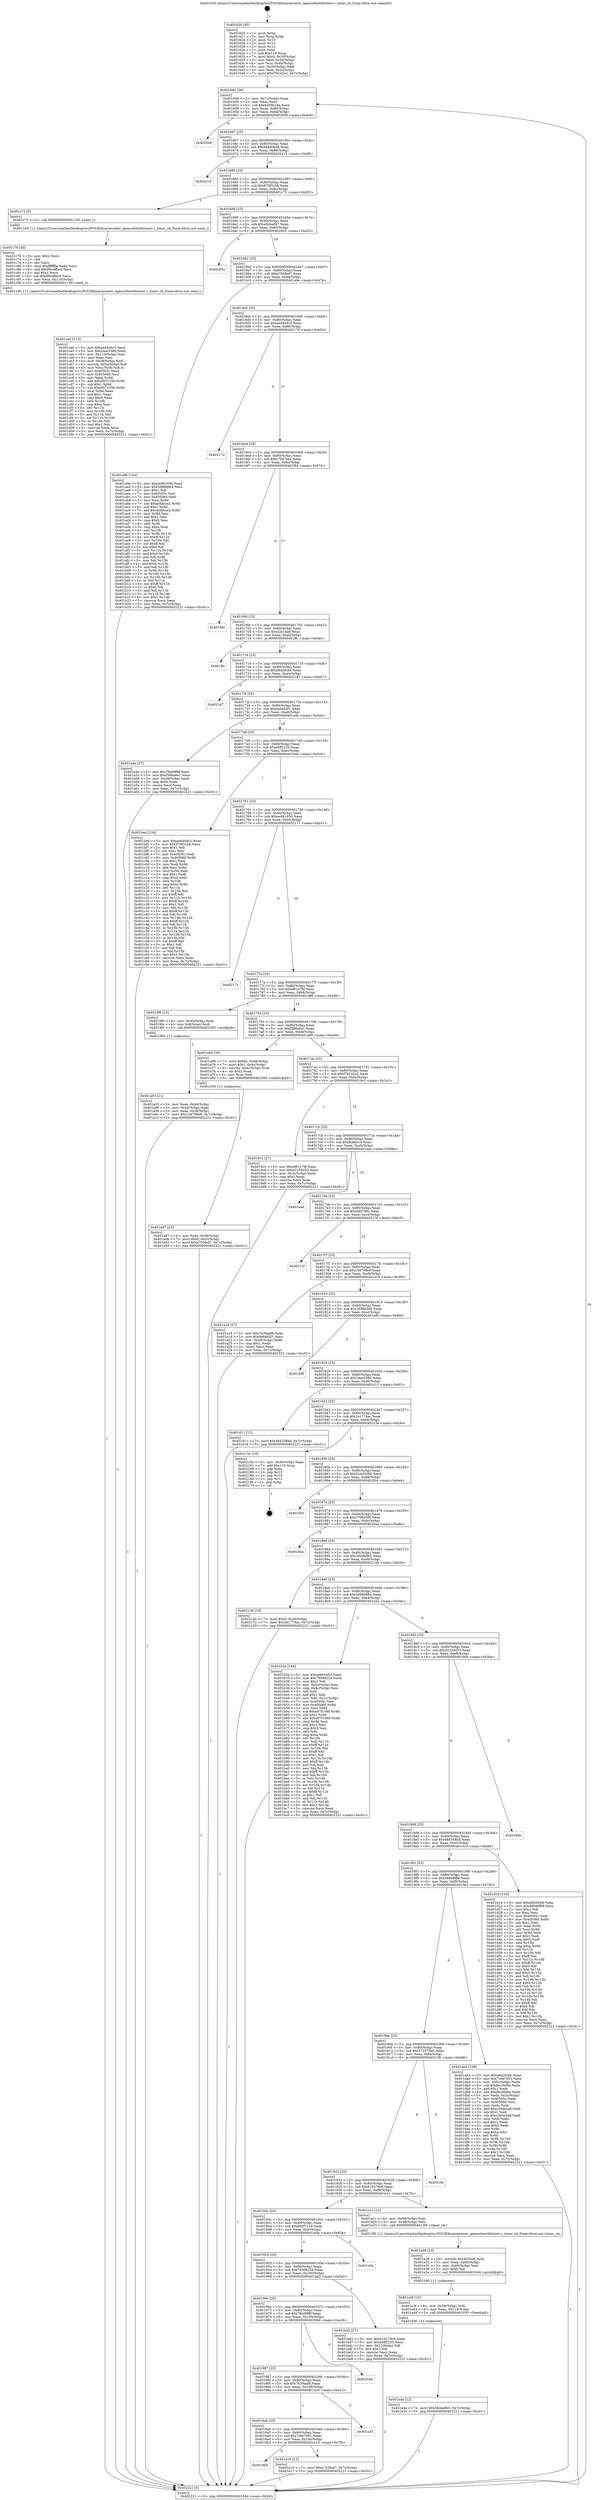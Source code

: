 digraph "0x401620" {
  label = "0x401620 (/mnt/c/Users/mathe/Desktop/tcc/POCII/binaries/extr_openssltestdtlstest.c_timer_cb_Final-ollvm.out::main(0))"
  labelloc = "t"
  node[shape=record]

  Entry [label="",width=0.3,height=0.3,shape=circle,fillcolor=black,style=filled]
  "0x40164d" [label="{
     0x40164d [26]\l
     | [instrs]\l
     &nbsp;&nbsp;0x40164d \<+3\>: mov -0x7c(%rbp),%eax\l
     &nbsp;&nbsp;0x401650 \<+2\>: mov %eax,%ecx\l
     &nbsp;&nbsp;0x401652 \<+6\>: sub $0x8459b16e,%ecx\l
     &nbsp;&nbsp;0x401658 \<+3\>: mov %eax,-0x80(%rbp)\l
     &nbsp;&nbsp;0x40165b \<+6\>: mov %ecx,-0x84(%rbp)\l
     &nbsp;&nbsp;0x401661 \<+6\>: je 0000000000402008 \<main+0x9e8\>\l
  }"]
  "0x402008" [label="{
     0x402008\l
  }", style=dashed]
  "0x401667" [label="{
     0x401667 [25]\l
     | [instrs]\l
     &nbsp;&nbsp;0x401667 \<+5\>: jmp 000000000040166c \<main+0x4c\>\l
     &nbsp;&nbsp;0x40166c \<+3\>: mov -0x80(%rbp),%eax\l
     &nbsp;&nbsp;0x40166f \<+5\>: sub $0x948d0bd8,%eax\l
     &nbsp;&nbsp;0x401674 \<+6\>: mov %eax,-0x88(%rbp)\l
     &nbsp;&nbsp;0x40167a \<+6\>: je 0000000000402215 \<main+0xbf5\>\l
  }"]
  Exit [label="",width=0.3,height=0.3,shape=circle,fillcolor=black,style=filled,peripheries=2]
  "0x402215" [label="{
     0x402215\l
  }", style=dashed]
  "0x401680" [label="{
     0x401680 [25]\l
     | [instrs]\l
     &nbsp;&nbsp;0x401680 \<+5\>: jmp 0000000000401685 \<main+0x65\>\l
     &nbsp;&nbsp;0x401685 \<+3\>: mov -0x80(%rbp),%eax\l
     &nbsp;&nbsp;0x401688 \<+5\>: sub $0x970f31bb,%eax\l
     &nbsp;&nbsp;0x40168d \<+6\>: mov %eax,-0x8c(%rbp)\l
     &nbsp;&nbsp;0x401693 \<+6\>: je 0000000000401c73 \<main+0x653\>\l
  }"]
  "0x401e4e" [label="{
     0x401e4e [12]\l
     | [instrs]\l
     &nbsp;&nbsp;0x401e4e \<+7\>: movl $0x38dda9b5,-0x7c(%rbp)\l
     &nbsp;&nbsp;0x401e55 \<+5\>: jmp 0000000000402221 \<main+0xc01\>\l
  }"]
  "0x401c73" [label="{
     0x401c73 [5]\l
     | [instrs]\l
     &nbsp;&nbsp;0x401c73 \<+5\>: call 0000000000401160 \<next_i\>\l
     | [calls]\l
     &nbsp;&nbsp;0x401160 \{1\} (/mnt/c/Users/mathe/Desktop/tcc/POCII/binaries/extr_openssltestdtlstest.c_timer_cb_Final-ollvm.out::next_i)\l
  }"]
  "0x401699" [label="{
     0x401699 [25]\l
     | [instrs]\l
     &nbsp;&nbsp;0x401699 \<+5\>: jmp 000000000040169e \<main+0x7e\>\l
     &nbsp;&nbsp;0x40169e \<+3\>: mov -0x80(%rbp),%eax\l
     &nbsp;&nbsp;0x4016a1 \<+5\>: sub $0xa6cbad97,%eax\l
     &nbsp;&nbsp;0x4016a6 \<+6\>: mov %eax,-0x90(%rbp)\l
     &nbsp;&nbsp;0x4016ac \<+6\>: je 0000000000402052 \<main+0xa32\>\l
  }"]
  "0x401e3f" [label="{
     0x401e3f [15]\l
     | [instrs]\l
     &nbsp;&nbsp;0x401e3f \<+4\>: mov -0x58(%rbp),%rdi\l
     &nbsp;&nbsp;0x401e43 \<+6\>: mov %eax,-0x114(%rbp)\l
     &nbsp;&nbsp;0x401e49 \<+5\>: call 0000000000401030 \<free@plt\>\l
     | [calls]\l
     &nbsp;&nbsp;0x401030 \{1\} (unknown)\l
  }"]
  "0x402052" [label="{
     0x402052\l
  }", style=dashed]
  "0x4016b2" [label="{
     0x4016b2 [25]\l
     | [instrs]\l
     &nbsp;&nbsp;0x4016b2 \<+5\>: jmp 00000000004016b7 \<main+0x97\>\l
     &nbsp;&nbsp;0x4016b7 \<+3\>: mov -0x80(%rbp),%eax\l
     &nbsp;&nbsp;0x4016ba \<+5\>: sub $0xa7b5fed7,%eax\l
     &nbsp;&nbsp;0x4016bf \<+6\>: mov %eax,-0x94(%rbp)\l
     &nbsp;&nbsp;0x4016c5 \<+6\>: je 0000000000401a9e \<main+0x47e\>\l
  }"]
  "0x401e28" [label="{
     0x401e28 [23]\l
     | [instrs]\l
     &nbsp;&nbsp;0x401e28 \<+10\>: movabs $0x4030d6,%rdi\l
     &nbsp;&nbsp;0x401e32 \<+3\>: mov %eax,-0x60(%rbp)\l
     &nbsp;&nbsp;0x401e35 \<+3\>: mov -0x60(%rbp),%esi\l
     &nbsp;&nbsp;0x401e38 \<+2\>: mov $0x0,%al\l
     &nbsp;&nbsp;0x401e3a \<+5\>: call 0000000000401040 \<printf@plt\>\l
     | [calls]\l
     &nbsp;&nbsp;0x401040 \{1\} (unknown)\l
  }"]
  "0x401a9e" [label="{
     0x401a9e [144]\l
     | [instrs]\l
     &nbsp;&nbsp;0x401a9e \<+5\>: mov $0xee461650,%eax\l
     &nbsp;&nbsp;0x401aa3 \<+5\>: mov $0x3d98d664,%ecx\l
     &nbsp;&nbsp;0x401aa8 \<+2\>: mov $0x1,%dl\l
     &nbsp;&nbsp;0x401aaa \<+7\>: mov 0x40505c,%esi\l
     &nbsp;&nbsp;0x401ab1 \<+7\>: mov 0x405060,%edi\l
     &nbsp;&nbsp;0x401ab8 \<+3\>: mov %esi,%r8d\l
     &nbsp;&nbsp;0x401abb \<+7\>: sub $0xa0fdcce2,%r8d\l
     &nbsp;&nbsp;0x401ac2 \<+4\>: sub $0x1,%r8d\l
     &nbsp;&nbsp;0x401ac6 \<+7\>: add $0xa0fdcce2,%r8d\l
     &nbsp;&nbsp;0x401acd \<+4\>: imul %r8d,%esi\l
     &nbsp;&nbsp;0x401ad1 \<+3\>: and $0x1,%esi\l
     &nbsp;&nbsp;0x401ad4 \<+3\>: cmp $0x0,%esi\l
     &nbsp;&nbsp;0x401ad7 \<+4\>: sete %r9b\l
     &nbsp;&nbsp;0x401adb \<+3\>: cmp $0xa,%edi\l
     &nbsp;&nbsp;0x401ade \<+4\>: setl %r10b\l
     &nbsp;&nbsp;0x401ae2 \<+3\>: mov %r9b,%r11b\l
     &nbsp;&nbsp;0x401ae5 \<+4\>: xor $0xff,%r11b\l
     &nbsp;&nbsp;0x401ae9 \<+3\>: mov %r10b,%bl\l
     &nbsp;&nbsp;0x401aec \<+3\>: xor $0xff,%bl\l
     &nbsp;&nbsp;0x401aef \<+3\>: xor $0x0,%dl\l
     &nbsp;&nbsp;0x401af2 \<+3\>: mov %r11b,%r14b\l
     &nbsp;&nbsp;0x401af5 \<+4\>: and $0x0,%r14b\l
     &nbsp;&nbsp;0x401af9 \<+3\>: and %dl,%r9b\l
     &nbsp;&nbsp;0x401afc \<+3\>: mov %bl,%r15b\l
     &nbsp;&nbsp;0x401aff \<+4\>: and $0x0,%r15b\l
     &nbsp;&nbsp;0x401b03 \<+3\>: and %dl,%r10b\l
     &nbsp;&nbsp;0x401b06 \<+3\>: or %r9b,%r14b\l
     &nbsp;&nbsp;0x401b09 \<+3\>: or %r10b,%r15b\l
     &nbsp;&nbsp;0x401b0c \<+3\>: xor %r15b,%r14b\l
     &nbsp;&nbsp;0x401b0f \<+3\>: or %bl,%r11b\l
     &nbsp;&nbsp;0x401b12 \<+4\>: xor $0xff,%r11b\l
     &nbsp;&nbsp;0x401b16 \<+3\>: or $0x0,%dl\l
     &nbsp;&nbsp;0x401b19 \<+3\>: and %dl,%r11b\l
     &nbsp;&nbsp;0x401b1c \<+3\>: or %r11b,%r14b\l
     &nbsp;&nbsp;0x401b1f \<+4\>: test $0x1,%r14b\l
     &nbsp;&nbsp;0x401b23 \<+3\>: cmovne %ecx,%eax\l
     &nbsp;&nbsp;0x401b26 \<+3\>: mov %eax,-0x7c(%rbp)\l
     &nbsp;&nbsp;0x401b29 \<+5\>: jmp 0000000000402221 \<main+0xc01\>\l
  }"]
  "0x4016cb" [label="{
     0x4016cb [25]\l
     | [instrs]\l
     &nbsp;&nbsp;0x4016cb \<+5\>: jmp 00000000004016d0 \<main+0xb0\>\l
     &nbsp;&nbsp;0x4016d0 \<+3\>: mov -0x80(%rbp),%eax\l
     &nbsp;&nbsp;0x4016d3 \<+5\>: sub $0xae44d4c3,%eax\l
     &nbsp;&nbsp;0x4016d8 \<+6\>: mov %eax,-0x98(%rbp)\l
     &nbsp;&nbsp;0x4016de \<+6\>: je 000000000040217d \<main+0xb5d\>\l
  }"]
  "0x4019b9" [label="{
     0x4019b9\l
  }", style=dashed]
  "0x40217d" [label="{
     0x40217d\l
  }", style=dashed]
  "0x4016e4" [label="{
     0x4016e4 [25]\l
     | [instrs]\l
     &nbsp;&nbsp;0x4016e4 \<+5\>: jmp 00000000004016e9 \<main+0xc9\>\l
     &nbsp;&nbsp;0x4016e9 \<+3\>: mov -0x80(%rbp),%eax\l
     &nbsp;&nbsp;0x4016ec \<+5\>: sub $0xc7947eee,%eax\l
     &nbsp;&nbsp;0x4016f1 \<+6\>: mov %eax,-0x9c(%rbp)\l
     &nbsp;&nbsp;0x4016f7 \<+6\>: je 0000000000401f94 \<main+0x974\>\l
  }"]
  "0x401e10" [label="{
     0x401e10 [12]\l
     | [instrs]\l
     &nbsp;&nbsp;0x401e10 \<+7\>: movl $0xa7b5fed7,-0x7c(%rbp)\l
     &nbsp;&nbsp;0x401e17 \<+5\>: jmp 0000000000402221 \<main+0xc01\>\l
  }"]
  "0x401f94" [label="{
     0x401f94\l
  }", style=dashed]
  "0x4016fd" [label="{
     0x4016fd [25]\l
     | [instrs]\l
     &nbsp;&nbsp;0x4016fd \<+5\>: jmp 0000000000401702 \<main+0xe2\>\l
     &nbsp;&nbsp;0x401702 \<+3\>: mov -0x80(%rbp),%eax\l
     &nbsp;&nbsp;0x401705 \<+5\>: sub $0xd2e1faef,%eax\l
     &nbsp;&nbsp;0x40170a \<+6\>: mov %eax,-0xa0(%rbp)\l
     &nbsp;&nbsp;0x401710 \<+6\>: je 0000000000401ffc \<main+0x9dc\>\l
  }"]
  "0x4019a0" [label="{
     0x4019a0 [25]\l
     | [instrs]\l
     &nbsp;&nbsp;0x4019a0 \<+5\>: jmp 00000000004019a5 \<main+0x385\>\l
     &nbsp;&nbsp;0x4019a5 \<+3\>: mov -0x80(%rbp),%eax\l
     &nbsp;&nbsp;0x4019a8 \<+5\>: sub $0x7c6e7091,%eax\l
     &nbsp;&nbsp;0x4019ad \<+6\>: mov %eax,-0x10c(%rbp)\l
     &nbsp;&nbsp;0x4019b3 \<+6\>: je 0000000000401e10 \<main+0x7f0\>\l
  }"]
  "0x401ffc" [label="{
     0x401ffc\l
  }", style=dashed]
  "0x401716" [label="{
     0x401716 [25]\l
     | [instrs]\l
     &nbsp;&nbsp;0x401716 \<+5\>: jmp 000000000040171b \<main+0xfb\>\l
     &nbsp;&nbsp;0x40171b \<+3\>: mov -0x80(%rbp),%eax\l
     &nbsp;&nbsp;0x40171e \<+5\>: sub $0xd6d2fcb6,%eax\l
     &nbsp;&nbsp;0x401723 \<+6\>: mov %eax,-0xa4(%rbp)\l
     &nbsp;&nbsp;0x401729 \<+6\>: je 00000000004021d7 \<main+0xbb7\>\l
  }"]
  "0x401a33" [label="{
     0x401a33\l
  }", style=dashed]
  "0x4021d7" [label="{
     0x4021d7\l
  }", style=dashed]
  "0x40172f" [label="{
     0x40172f [25]\l
     | [instrs]\l
     &nbsp;&nbsp;0x40172f \<+5\>: jmp 0000000000401734 \<main+0x114\>\l
     &nbsp;&nbsp;0x401734 \<+3\>: mov -0x80(%rbp),%eax\l
     &nbsp;&nbsp;0x401737 \<+5\>: sub $0xde6a92f1,%eax\l
     &nbsp;&nbsp;0x40173c \<+6\>: mov %eax,-0xa8(%rbp)\l
     &nbsp;&nbsp;0x401742 \<+6\>: je 0000000000401a4e \<main+0x42e\>\l
  }"]
  "0x401987" [label="{
     0x401987 [25]\l
     | [instrs]\l
     &nbsp;&nbsp;0x401987 \<+5\>: jmp 000000000040198c \<main+0x36c\>\l
     &nbsp;&nbsp;0x40198c \<+3\>: mov -0x80(%rbp),%eax\l
     &nbsp;&nbsp;0x40198f \<+5\>: sub $0x7b39aaf8,%eax\l
     &nbsp;&nbsp;0x401994 \<+6\>: mov %eax,-0x108(%rbp)\l
     &nbsp;&nbsp;0x40199a \<+6\>: je 0000000000401a33 \<main+0x413\>\l
  }"]
  "0x401a4e" [label="{
     0x401a4e [27]\l
     | [instrs]\l
     &nbsp;&nbsp;0x401a4e \<+5\>: mov $0x79a09f8f,%eax\l
     &nbsp;&nbsp;0x401a53 \<+5\>: mov $0xf386a8e1,%ecx\l
     &nbsp;&nbsp;0x401a58 \<+3\>: mov -0x28(%rbp),%edx\l
     &nbsp;&nbsp;0x401a5b \<+3\>: cmp $0x0,%edx\l
     &nbsp;&nbsp;0x401a5e \<+3\>: cmove %ecx,%eax\l
     &nbsp;&nbsp;0x401a61 \<+3\>: mov %eax,-0x7c(%rbp)\l
     &nbsp;&nbsp;0x401a64 \<+5\>: jmp 0000000000402221 \<main+0xc01\>\l
  }"]
  "0x401748" [label="{
     0x401748 [25]\l
     | [instrs]\l
     &nbsp;&nbsp;0x401748 \<+5\>: jmp 000000000040174d \<main+0x12d\>\l
     &nbsp;&nbsp;0x40174d \<+3\>: mov -0x80(%rbp),%eax\l
     &nbsp;&nbsp;0x401750 \<+5\>: sub $0xe6ff2235,%eax\l
     &nbsp;&nbsp;0x401755 \<+6\>: mov %eax,-0xac(%rbp)\l
     &nbsp;&nbsp;0x40175b \<+6\>: je 0000000000401bed \<main+0x5cd\>\l
  }"]
  "0x402046" [label="{
     0x402046\l
  }", style=dashed]
  "0x401bed" [label="{
     0x401bed [134]\l
     | [instrs]\l
     &nbsp;&nbsp;0x401bed \<+5\>: mov $0xae44d4c3,%eax\l
     &nbsp;&nbsp;0x401bf2 \<+5\>: mov $0x970f31bb,%ecx\l
     &nbsp;&nbsp;0x401bf7 \<+2\>: mov $0x1,%dl\l
     &nbsp;&nbsp;0x401bf9 \<+2\>: xor %esi,%esi\l
     &nbsp;&nbsp;0x401bfb \<+7\>: mov 0x40505c,%edi\l
     &nbsp;&nbsp;0x401c02 \<+8\>: mov 0x405060,%r8d\l
     &nbsp;&nbsp;0x401c0a \<+3\>: sub $0x1,%esi\l
     &nbsp;&nbsp;0x401c0d \<+3\>: mov %edi,%r9d\l
     &nbsp;&nbsp;0x401c10 \<+3\>: add %esi,%r9d\l
     &nbsp;&nbsp;0x401c13 \<+4\>: imul %r9d,%edi\l
     &nbsp;&nbsp;0x401c17 \<+3\>: and $0x1,%edi\l
     &nbsp;&nbsp;0x401c1a \<+3\>: cmp $0x0,%edi\l
     &nbsp;&nbsp;0x401c1d \<+4\>: sete %r10b\l
     &nbsp;&nbsp;0x401c21 \<+4\>: cmp $0xa,%r8d\l
     &nbsp;&nbsp;0x401c25 \<+4\>: setl %r11b\l
     &nbsp;&nbsp;0x401c29 \<+3\>: mov %r10b,%bl\l
     &nbsp;&nbsp;0x401c2c \<+3\>: xor $0xff,%bl\l
     &nbsp;&nbsp;0x401c2f \<+3\>: mov %r11b,%r14b\l
     &nbsp;&nbsp;0x401c32 \<+4\>: xor $0xff,%r14b\l
     &nbsp;&nbsp;0x401c36 \<+3\>: xor $0x1,%dl\l
     &nbsp;&nbsp;0x401c39 \<+3\>: mov %bl,%r15b\l
     &nbsp;&nbsp;0x401c3c \<+4\>: and $0xff,%r15b\l
     &nbsp;&nbsp;0x401c40 \<+3\>: and %dl,%r10b\l
     &nbsp;&nbsp;0x401c43 \<+3\>: mov %r14b,%r12b\l
     &nbsp;&nbsp;0x401c46 \<+4\>: and $0xff,%r12b\l
     &nbsp;&nbsp;0x401c4a \<+3\>: and %dl,%r11b\l
     &nbsp;&nbsp;0x401c4d \<+3\>: or %r10b,%r15b\l
     &nbsp;&nbsp;0x401c50 \<+3\>: or %r11b,%r12b\l
     &nbsp;&nbsp;0x401c53 \<+3\>: xor %r12b,%r15b\l
     &nbsp;&nbsp;0x401c56 \<+3\>: or %r14b,%bl\l
     &nbsp;&nbsp;0x401c59 \<+3\>: xor $0xff,%bl\l
     &nbsp;&nbsp;0x401c5c \<+3\>: or $0x1,%dl\l
     &nbsp;&nbsp;0x401c5f \<+2\>: and %dl,%bl\l
     &nbsp;&nbsp;0x401c61 \<+3\>: or %bl,%r15b\l
     &nbsp;&nbsp;0x401c64 \<+4\>: test $0x1,%r15b\l
     &nbsp;&nbsp;0x401c68 \<+3\>: cmovne %ecx,%eax\l
     &nbsp;&nbsp;0x401c6b \<+3\>: mov %eax,-0x7c(%rbp)\l
     &nbsp;&nbsp;0x401c6e \<+5\>: jmp 0000000000402221 \<main+0xc01\>\l
  }"]
  "0x401761" [label="{
     0x401761 [25]\l
     | [instrs]\l
     &nbsp;&nbsp;0x401761 \<+5\>: jmp 0000000000401766 \<main+0x146\>\l
     &nbsp;&nbsp;0x401766 \<+3\>: mov -0x80(%rbp),%eax\l
     &nbsp;&nbsp;0x401769 \<+5\>: sub $0xee461650,%eax\l
     &nbsp;&nbsp;0x40176e \<+6\>: mov %eax,-0xb0(%rbp)\l
     &nbsp;&nbsp;0x401774 \<+6\>: je 0000000000402171 \<main+0xb51\>\l
  }"]
  "0x401ca0" [label="{
     0x401ca0 [113]\l
     | [instrs]\l
     &nbsp;&nbsp;0x401ca0 \<+5\>: mov $0xae44d4c3,%ecx\l
     &nbsp;&nbsp;0x401ca5 \<+5\>: mov $0x24ac538d,%edx\l
     &nbsp;&nbsp;0x401caa \<+6\>: mov -0x110(%rbp),%esi\l
     &nbsp;&nbsp;0x401cb0 \<+3\>: imul %eax,%esi\l
     &nbsp;&nbsp;0x401cb3 \<+4\>: mov -0x58(%rbp),%rdi\l
     &nbsp;&nbsp;0x401cb7 \<+4\>: movslq -0x5c(%rbp),%r8\l
     &nbsp;&nbsp;0x401cbb \<+4\>: mov %esi,(%rdi,%r8,4)\l
     &nbsp;&nbsp;0x401cbf \<+7\>: mov 0x40505c,%eax\l
     &nbsp;&nbsp;0x401cc6 \<+7\>: mov 0x405060,%esi\l
     &nbsp;&nbsp;0x401ccd \<+3\>: mov %eax,%r9d\l
     &nbsp;&nbsp;0x401cd0 \<+7\>: add $0xef071556,%r9d\l
     &nbsp;&nbsp;0x401cd7 \<+4\>: sub $0x1,%r9d\l
     &nbsp;&nbsp;0x401cdb \<+7\>: sub $0xef071556,%r9d\l
     &nbsp;&nbsp;0x401ce2 \<+4\>: imul %r9d,%eax\l
     &nbsp;&nbsp;0x401ce6 \<+3\>: and $0x1,%eax\l
     &nbsp;&nbsp;0x401ce9 \<+3\>: cmp $0x0,%eax\l
     &nbsp;&nbsp;0x401cec \<+4\>: sete %r10b\l
     &nbsp;&nbsp;0x401cf0 \<+3\>: cmp $0xa,%esi\l
     &nbsp;&nbsp;0x401cf3 \<+4\>: setl %r11b\l
     &nbsp;&nbsp;0x401cf7 \<+3\>: mov %r10b,%bl\l
     &nbsp;&nbsp;0x401cfa \<+3\>: and %r11b,%bl\l
     &nbsp;&nbsp;0x401cfd \<+3\>: xor %r11b,%r10b\l
     &nbsp;&nbsp;0x401d00 \<+3\>: or %r10b,%bl\l
     &nbsp;&nbsp;0x401d03 \<+3\>: test $0x1,%bl\l
     &nbsp;&nbsp;0x401d06 \<+3\>: cmovne %edx,%ecx\l
     &nbsp;&nbsp;0x401d09 \<+3\>: mov %ecx,-0x7c(%rbp)\l
     &nbsp;&nbsp;0x401d0c \<+5\>: jmp 0000000000402221 \<main+0xc01\>\l
  }"]
  "0x402171" [label="{
     0x402171\l
  }", style=dashed]
  "0x40177a" [label="{
     0x40177a [25]\l
     | [instrs]\l
     &nbsp;&nbsp;0x40177a \<+5\>: jmp 000000000040177f \<main+0x15f\>\l
     &nbsp;&nbsp;0x40177f \<+3\>: mov -0x80(%rbp),%eax\l
     &nbsp;&nbsp;0x401782 \<+5\>: sub $0xef81c78f,%eax\l
     &nbsp;&nbsp;0x401787 \<+6\>: mov %eax,-0xb4(%rbp)\l
     &nbsp;&nbsp;0x40178d \<+6\>: je 00000000004019f6 \<main+0x3d6\>\l
  }"]
  "0x401c78" [label="{
     0x401c78 [40]\l
     | [instrs]\l
     &nbsp;&nbsp;0x401c78 \<+5\>: mov $0x2,%ecx\l
     &nbsp;&nbsp;0x401c7d \<+1\>: cltd\l
     &nbsp;&nbsp;0x401c7e \<+2\>: idiv %ecx\l
     &nbsp;&nbsp;0x401c80 \<+6\>: imul $0xfffffffe,%edx,%ecx\l
     &nbsp;&nbsp;0x401c86 \<+6\>: add $0x99cd8bc6,%ecx\l
     &nbsp;&nbsp;0x401c8c \<+3\>: add $0x1,%ecx\l
     &nbsp;&nbsp;0x401c8f \<+6\>: sub $0x99cd8bc6,%ecx\l
     &nbsp;&nbsp;0x401c95 \<+6\>: mov %ecx,-0x110(%rbp)\l
     &nbsp;&nbsp;0x401c9b \<+5\>: call 0000000000401160 \<next_i\>\l
     | [calls]\l
     &nbsp;&nbsp;0x401160 \{1\} (/mnt/c/Users/mathe/Desktop/tcc/POCII/binaries/extr_openssltestdtlstest.c_timer_cb_Final-ollvm.out::next_i)\l
  }"]
  "0x4019f6" [label="{
     0x4019f6 [13]\l
     | [instrs]\l
     &nbsp;&nbsp;0x4019f6 \<+4\>: mov -0x40(%rbp),%rax\l
     &nbsp;&nbsp;0x4019fa \<+4\>: mov 0x8(%rax),%rdi\l
     &nbsp;&nbsp;0x4019fe \<+5\>: call 0000000000401060 \<atoi@plt\>\l
     | [calls]\l
     &nbsp;&nbsp;0x401060 \{1\} (unknown)\l
  }"]
  "0x401793" [label="{
     0x401793 [25]\l
     | [instrs]\l
     &nbsp;&nbsp;0x401793 \<+5\>: jmp 0000000000401798 \<main+0x178\>\l
     &nbsp;&nbsp;0x401798 \<+3\>: mov -0x80(%rbp),%eax\l
     &nbsp;&nbsp;0x40179b \<+5\>: sub $0xf386a8e1,%eax\l
     &nbsp;&nbsp;0x4017a0 \<+6\>: mov %eax,-0xb8(%rbp)\l
     &nbsp;&nbsp;0x4017a6 \<+6\>: je 0000000000401a69 \<main+0x449\>\l
  }"]
  "0x40196e" [label="{
     0x40196e [25]\l
     | [instrs]\l
     &nbsp;&nbsp;0x40196e \<+5\>: jmp 0000000000401973 \<main+0x353\>\l
     &nbsp;&nbsp;0x401973 \<+3\>: mov -0x80(%rbp),%eax\l
     &nbsp;&nbsp;0x401976 \<+5\>: sub $0x79a09f8f,%eax\l
     &nbsp;&nbsp;0x40197b \<+6\>: mov %eax,-0x104(%rbp)\l
     &nbsp;&nbsp;0x401981 \<+6\>: je 0000000000402046 \<main+0xa26\>\l
  }"]
  "0x401a69" [label="{
     0x401a69 [30]\l
     | [instrs]\l
     &nbsp;&nbsp;0x401a69 \<+7\>: movl $0x64,-0x48(%rbp)\l
     &nbsp;&nbsp;0x401a70 \<+7\>: movl $0x1,-0x4c(%rbp)\l
     &nbsp;&nbsp;0x401a77 \<+4\>: movslq -0x4c(%rbp),%rax\l
     &nbsp;&nbsp;0x401a7b \<+4\>: shl $0x2,%rax\l
     &nbsp;&nbsp;0x401a7f \<+3\>: mov %rax,%rdi\l
     &nbsp;&nbsp;0x401a82 \<+5\>: call 0000000000401050 \<malloc@plt\>\l
     | [calls]\l
     &nbsp;&nbsp;0x401050 \{1\} (unknown)\l
  }"]
  "0x4017ac" [label="{
     0x4017ac [25]\l
     | [instrs]\l
     &nbsp;&nbsp;0x4017ac \<+5\>: jmp 00000000004017b1 \<main+0x191\>\l
     &nbsp;&nbsp;0x4017b1 \<+3\>: mov -0x80(%rbp),%eax\l
     &nbsp;&nbsp;0x4017b4 \<+5\>: sub $0xf78142e2,%eax\l
     &nbsp;&nbsp;0x4017b9 \<+6\>: mov %eax,-0xbc(%rbp)\l
     &nbsp;&nbsp;0x4017bf \<+6\>: je 00000000004019c3 \<main+0x3a3\>\l
  }"]
  "0x401bd2" [label="{
     0x401bd2 [27]\l
     | [instrs]\l
     &nbsp;&nbsp;0x401bd2 \<+5\>: mov $0x619278c8,%eax\l
     &nbsp;&nbsp;0x401bd7 \<+5\>: mov $0xe6ff2235,%ecx\l
     &nbsp;&nbsp;0x401bdc \<+3\>: mov -0x21(%rbp),%dl\l
     &nbsp;&nbsp;0x401bdf \<+3\>: test $0x1,%dl\l
     &nbsp;&nbsp;0x401be2 \<+3\>: cmovne %ecx,%eax\l
     &nbsp;&nbsp;0x401be5 \<+3\>: mov %eax,-0x7c(%rbp)\l
     &nbsp;&nbsp;0x401be8 \<+5\>: jmp 0000000000402221 \<main+0xc01\>\l
  }"]
  "0x4019c3" [label="{
     0x4019c3 [27]\l
     | [instrs]\l
     &nbsp;&nbsp;0x4019c3 \<+5\>: mov $0xef81c78f,%eax\l
     &nbsp;&nbsp;0x4019c8 \<+5\>: mov $0x42254033,%ecx\l
     &nbsp;&nbsp;0x4019cd \<+3\>: mov -0x2c(%rbp),%edx\l
     &nbsp;&nbsp;0x4019d0 \<+3\>: cmp $0x2,%edx\l
     &nbsp;&nbsp;0x4019d3 \<+3\>: cmovne %ecx,%eax\l
     &nbsp;&nbsp;0x4019d6 \<+3\>: mov %eax,-0x7c(%rbp)\l
     &nbsp;&nbsp;0x4019d9 \<+5\>: jmp 0000000000402221 \<main+0xc01\>\l
  }"]
  "0x4017c5" [label="{
     0x4017c5 [25]\l
     | [instrs]\l
     &nbsp;&nbsp;0x4017c5 \<+5\>: jmp 00000000004017ca \<main+0x1aa\>\l
     &nbsp;&nbsp;0x4017ca \<+3\>: mov -0x80(%rbp),%eax\l
     &nbsp;&nbsp;0x4017cd \<+5\>: sub $0x8c8be14,%eax\l
     &nbsp;&nbsp;0x4017d2 \<+6\>: mov %eax,-0xc0(%rbp)\l
     &nbsp;&nbsp;0x4017d8 \<+6\>: je 0000000000401eaa \<main+0x88a\>\l
  }"]
  "0x402221" [label="{
     0x402221 [5]\l
     | [instrs]\l
     &nbsp;&nbsp;0x402221 \<+5\>: jmp 000000000040164d \<main+0x2d\>\l
  }"]
  "0x401620" [label="{
     0x401620 [45]\l
     | [instrs]\l
     &nbsp;&nbsp;0x401620 \<+1\>: push %rbp\l
     &nbsp;&nbsp;0x401621 \<+3\>: mov %rsp,%rbp\l
     &nbsp;&nbsp;0x401624 \<+2\>: push %r15\l
     &nbsp;&nbsp;0x401626 \<+2\>: push %r14\l
     &nbsp;&nbsp;0x401628 \<+2\>: push %r12\l
     &nbsp;&nbsp;0x40162a \<+1\>: push %rbx\l
     &nbsp;&nbsp;0x40162b \<+7\>: sub $0x110,%rsp\l
     &nbsp;&nbsp;0x401632 \<+7\>: movl $0x0,-0x30(%rbp)\l
     &nbsp;&nbsp;0x401639 \<+3\>: mov %edi,-0x34(%rbp)\l
     &nbsp;&nbsp;0x40163c \<+4\>: mov %rsi,-0x40(%rbp)\l
     &nbsp;&nbsp;0x401640 \<+3\>: mov -0x34(%rbp),%edi\l
     &nbsp;&nbsp;0x401643 \<+3\>: mov %edi,-0x2c(%rbp)\l
     &nbsp;&nbsp;0x401646 \<+7\>: movl $0xf78142e2,-0x7c(%rbp)\l
  }"]
  "0x401a03" [label="{
     0x401a03 [21]\l
     | [instrs]\l
     &nbsp;&nbsp;0x401a03 \<+3\>: mov %eax,-0x44(%rbp)\l
     &nbsp;&nbsp;0x401a06 \<+3\>: mov -0x44(%rbp),%eax\l
     &nbsp;&nbsp;0x401a09 \<+3\>: mov %eax,-0x28(%rbp)\l
     &nbsp;&nbsp;0x401a0c \<+7\>: movl $0x15d798e8,-0x7c(%rbp)\l
     &nbsp;&nbsp;0x401a13 \<+5\>: jmp 0000000000402221 \<main+0xc01\>\l
  }"]
  "0x401955" [label="{
     0x401955 [25]\l
     | [instrs]\l
     &nbsp;&nbsp;0x401955 \<+5\>: jmp 000000000040195a \<main+0x33a\>\l
     &nbsp;&nbsp;0x40195a \<+3\>: mov -0x80(%rbp),%eax\l
     &nbsp;&nbsp;0x40195d \<+5\>: sub $0x7550622d,%eax\l
     &nbsp;&nbsp;0x401962 \<+6\>: mov %eax,-0x100(%rbp)\l
     &nbsp;&nbsp;0x401968 \<+6\>: je 0000000000401bd2 \<main+0x5b2\>\l
  }"]
  "0x401eaa" [label="{
     0x401eaa\l
  }", style=dashed]
  "0x4017de" [label="{
     0x4017de [25]\l
     | [instrs]\l
     &nbsp;&nbsp;0x4017de \<+5\>: jmp 00000000004017e3 \<main+0x1c3\>\l
     &nbsp;&nbsp;0x4017e3 \<+3\>: mov -0x80(%rbp),%eax\l
     &nbsp;&nbsp;0x4017e6 \<+5\>: sub $0xdd0796c,%eax\l
     &nbsp;&nbsp;0x4017eb \<+6\>: mov %eax,-0xc4(%rbp)\l
     &nbsp;&nbsp;0x4017f1 \<+6\>: je 000000000040213f \<main+0xb1f\>\l
  }"]
  "0x401e5a" [label="{
     0x401e5a\l
  }", style=dashed]
  "0x40213f" [label="{
     0x40213f\l
  }", style=dashed]
  "0x4017f7" [label="{
     0x4017f7 [25]\l
     | [instrs]\l
     &nbsp;&nbsp;0x4017f7 \<+5\>: jmp 00000000004017fc \<main+0x1dc\>\l
     &nbsp;&nbsp;0x4017fc \<+3\>: mov -0x80(%rbp),%eax\l
     &nbsp;&nbsp;0x4017ff \<+5\>: sub $0x15d798e8,%eax\l
     &nbsp;&nbsp;0x401804 \<+6\>: mov %eax,-0xc8(%rbp)\l
     &nbsp;&nbsp;0x40180a \<+6\>: je 0000000000401a18 \<main+0x3f8\>\l
  }"]
  "0x40193c" [label="{
     0x40193c [25]\l
     | [instrs]\l
     &nbsp;&nbsp;0x40193c \<+5\>: jmp 0000000000401941 \<main+0x321\>\l
     &nbsp;&nbsp;0x401941 \<+3\>: mov -0x80(%rbp),%eax\l
     &nbsp;&nbsp;0x401944 \<+5\>: sub $0x692f7119,%eax\l
     &nbsp;&nbsp;0x401949 \<+6\>: mov %eax,-0xfc(%rbp)\l
     &nbsp;&nbsp;0x40194f \<+6\>: je 0000000000401e5a \<main+0x83a\>\l
  }"]
  "0x401a18" [label="{
     0x401a18 [27]\l
     | [instrs]\l
     &nbsp;&nbsp;0x401a18 \<+5\>: mov $0x7b39aaf8,%eax\l
     &nbsp;&nbsp;0x401a1d \<+5\>: mov $0xde6a92f1,%ecx\l
     &nbsp;&nbsp;0x401a22 \<+3\>: mov -0x28(%rbp),%edx\l
     &nbsp;&nbsp;0x401a25 \<+3\>: cmp $0x1,%edx\l
     &nbsp;&nbsp;0x401a28 \<+3\>: cmovl %ecx,%eax\l
     &nbsp;&nbsp;0x401a2b \<+3\>: mov %eax,-0x7c(%rbp)\l
     &nbsp;&nbsp;0x401a2e \<+5\>: jmp 0000000000402221 \<main+0xc01\>\l
  }"]
  "0x401810" [label="{
     0x401810 [25]\l
     | [instrs]\l
     &nbsp;&nbsp;0x401810 \<+5\>: jmp 0000000000401815 \<main+0x1f5\>\l
     &nbsp;&nbsp;0x401815 \<+3\>: mov -0x80(%rbp),%eax\l
     &nbsp;&nbsp;0x401818 \<+5\>: sub $0x1698d3d9,%eax\l
     &nbsp;&nbsp;0x40181d \<+6\>: mov %eax,-0xcc(%rbp)\l
     &nbsp;&nbsp;0x401823 \<+6\>: je 0000000000401e8f \<main+0x86f\>\l
  }"]
  "0x401a87" [label="{
     0x401a87 [23]\l
     | [instrs]\l
     &nbsp;&nbsp;0x401a87 \<+4\>: mov %rax,-0x58(%rbp)\l
     &nbsp;&nbsp;0x401a8b \<+7\>: movl $0x0,-0x5c(%rbp)\l
     &nbsp;&nbsp;0x401a92 \<+7\>: movl $0xa7b5fed7,-0x7c(%rbp)\l
     &nbsp;&nbsp;0x401a99 \<+5\>: jmp 0000000000402221 \<main+0xc01\>\l
  }"]
  "0x401e1c" [label="{
     0x401e1c [12]\l
     | [instrs]\l
     &nbsp;&nbsp;0x401e1c \<+4\>: mov -0x58(%rbp),%rdi\l
     &nbsp;&nbsp;0x401e20 \<+3\>: mov -0x48(%rbp),%esi\l
     &nbsp;&nbsp;0x401e23 \<+5\>: call 00000000004013f0 \<timer_cb\>\l
     | [calls]\l
     &nbsp;&nbsp;0x4013f0 \{1\} (/mnt/c/Users/mathe/Desktop/tcc/POCII/binaries/extr_openssltestdtlstest.c_timer_cb_Final-ollvm.out::timer_cb)\l
  }"]
  "0x401e8f" [label="{
     0x401e8f\l
  }", style=dashed]
  "0x401829" [label="{
     0x401829 [25]\l
     | [instrs]\l
     &nbsp;&nbsp;0x401829 \<+5\>: jmp 000000000040182e \<main+0x20e\>\l
     &nbsp;&nbsp;0x40182e \<+3\>: mov -0x80(%rbp),%eax\l
     &nbsp;&nbsp;0x401831 \<+5\>: sub $0x24ac538d,%eax\l
     &nbsp;&nbsp;0x401836 \<+6\>: mov %eax,-0xd0(%rbp)\l
     &nbsp;&nbsp;0x40183c \<+6\>: je 0000000000401d11 \<main+0x6f1\>\l
  }"]
  "0x401923" [label="{
     0x401923 [25]\l
     | [instrs]\l
     &nbsp;&nbsp;0x401923 \<+5\>: jmp 0000000000401928 \<main+0x308\>\l
     &nbsp;&nbsp;0x401928 \<+3\>: mov -0x80(%rbp),%eax\l
     &nbsp;&nbsp;0x40192b \<+5\>: sub $0x619278c8,%eax\l
     &nbsp;&nbsp;0x401930 \<+6\>: mov %eax,-0xf8(%rbp)\l
     &nbsp;&nbsp;0x401936 \<+6\>: je 0000000000401e1c \<main+0x7fc\>\l
  }"]
  "0x401d11" [label="{
     0x401d11 [12]\l
     | [instrs]\l
     &nbsp;&nbsp;0x401d11 \<+7\>: movl $0x484358dd,-0x7c(%rbp)\l
     &nbsp;&nbsp;0x401d18 \<+5\>: jmp 0000000000402221 \<main+0xc01\>\l
  }"]
  "0x401842" [label="{
     0x401842 [25]\l
     | [instrs]\l
     &nbsp;&nbsp;0x401842 \<+5\>: jmp 0000000000401847 \<main+0x227\>\l
     &nbsp;&nbsp;0x401847 \<+3\>: mov -0x80(%rbp),%eax\l
     &nbsp;&nbsp;0x40184a \<+5\>: sub $0x2e1774ac,%eax\l
     &nbsp;&nbsp;0x40184f \<+6\>: mov %eax,-0xd4(%rbp)\l
     &nbsp;&nbsp;0x401855 \<+6\>: je 000000000040215e \<main+0xb3e\>\l
  }"]
  "0x4021f6" [label="{
     0x4021f6\l
  }", style=dashed]
  "0x40215e" [label="{
     0x40215e [19]\l
     | [instrs]\l
     &nbsp;&nbsp;0x40215e \<+3\>: mov -0x30(%rbp),%eax\l
     &nbsp;&nbsp;0x402161 \<+7\>: add $0x110,%rsp\l
     &nbsp;&nbsp;0x402168 \<+1\>: pop %rbx\l
     &nbsp;&nbsp;0x402169 \<+2\>: pop %r12\l
     &nbsp;&nbsp;0x40216b \<+2\>: pop %r14\l
     &nbsp;&nbsp;0x40216d \<+2\>: pop %r15\l
     &nbsp;&nbsp;0x40216f \<+1\>: pop %rbp\l
     &nbsp;&nbsp;0x402170 \<+1\>: ret\l
  }"]
  "0x40185b" [label="{
     0x40185b [25]\l
     | [instrs]\l
     &nbsp;&nbsp;0x40185b \<+5\>: jmp 0000000000401860 \<main+0x240\>\l
     &nbsp;&nbsp;0x401860 \<+3\>: mov -0x80(%rbp),%eax\l
     &nbsp;&nbsp;0x401863 \<+5\>: sub $0x324d209b,%eax\l
     &nbsp;&nbsp;0x401868 \<+6\>: mov %eax,-0xd8(%rbp)\l
     &nbsp;&nbsp;0x40186e \<+6\>: je 0000000000401f04 \<main+0x8e4\>\l
  }"]
  "0x40190a" [label="{
     0x40190a [25]\l
     | [instrs]\l
     &nbsp;&nbsp;0x40190a \<+5\>: jmp 000000000040190f \<main+0x2ef\>\l
     &nbsp;&nbsp;0x40190f \<+3\>: mov -0x80(%rbp),%eax\l
     &nbsp;&nbsp;0x401912 \<+5\>: sub $0x572575b0,%eax\l
     &nbsp;&nbsp;0x401917 \<+6\>: mov %eax,-0xf4(%rbp)\l
     &nbsp;&nbsp;0x40191d \<+6\>: je 00000000004021f6 \<main+0xbd6\>\l
  }"]
  "0x401f04" [label="{
     0x401f04\l
  }", style=dashed]
  "0x401874" [label="{
     0x401874 [25]\l
     | [instrs]\l
     &nbsp;&nbsp;0x401874 \<+5\>: jmp 0000000000401879 \<main+0x259\>\l
     &nbsp;&nbsp;0x401879 \<+3\>: mov -0x80(%rbp),%eax\l
     &nbsp;&nbsp;0x40187c \<+5\>: sub $0x3766d2f9,%eax\l
     &nbsp;&nbsp;0x401881 \<+6\>: mov %eax,-0xdc(%rbp)\l
     &nbsp;&nbsp;0x401887 \<+6\>: je 00000000004020aa \<main+0xa8a\>\l
  }"]
  "0x401da3" [label="{
     0x401da3 [109]\l
     | [instrs]\l
     &nbsp;&nbsp;0x401da3 \<+5\>: mov $0xd6d2fcb6,%eax\l
     &nbsp;&nbsp;0x401da8 \<+5\>: mov $0x7c6e7091,%ecx\l
     &nbsp;&nbsp;0x401dad \<+3\>: mov -0x5c(%rbp),%edx\l
     &nbsp;&nbsp;0x401db0 \<+6\>: sub $0xfbc26d9a,%edx\l
     &nbsp;&nbsp;0x401db6 \<+3\>: add $0x1,%edx\l
     &nbsp;&nbsp;0x401db9 \<+6\>: add $0xfbc26d9a,%edx\l
     &nbsp;&nbsp;0x401dbf \<+3\>: mov %edx,-0x5c(%rbp)\l
     &nbsp;&nbsp;0x401dc2 \<+7\>: mov 0x40505c,%edx\l
     &nbsp;&nbsp;0x401dc9 \<+7\>: mov 0x405060,%esi\l
     &nbsp;&nbsp;0x401dd0 \<+2\>: mov %edx,%edi\l
     &nbsp;&nbsp;0x401dd2 \<+6\>: add $0xc3dde2a8,%edi\l
     &nbsp;&nbsp;0x401dd8 \<+3\>: sub $0x1,%edi\l
     &nbsp;&nbsp;0x401ddb \<+6\>: sub $0xc3dde2a8,%edi\l
     &nbsp;&nbsp;0x401de1 \<+3\>: imul %edi,%edx\l
     &nbsp;&nbsp;0x401de4 \<+3\>: and $0x1,%edx\l
     &nbsp;&nbsp;0x401de7 \<+3\>: cmp $0x0,%edx\l
     &nbsp;&nbsp;0x401dea \<+4\>: sete %r8b\l
     &nbsp;&nbsp;0x401dee \<+3\>: cmp $0xa,%esi\l
     &nbsp;&nbsp;0x401df1 \<+4\>: setl %r9b\l
     &nbsp;&nbsp;0x401df5 \<+3\>: mov %r8b,%r10b\l
     &nbsp;&nbsp;0x401df8 \<+3\>: and %r9b,%r10b\l
     &nbsp;&nbsp;0x401dfb \<+3\>: xor %r9b,%r8b\l
     &nbsp;&nbsp;0x401dfe \<+3\>: or %r8b,%r10b\l
     &nbsp;&nbsp;0x401e01 \<+4\>: test $0x1,%r10b\l
     &nbsp;&nbsp;0x401e05 \<+3\>: cmovne %ecx,%eax\l
     &nbsp;&nbsp;0x401e08 \<+3\>: mov %eax,-0x7c(%rbp)\l
     &nbsp;&nbsp;0x401e0b \<+5\>: jmp 0000000000402221 \<main+0xc01\>\l
  }"]
  "0x4020aa" [label="{
     0x4020aa\l
  }", style=dashed]
  "0x40188d" [label="{
     0x40188d [25]\l
     | [instrs]\l
     &nbsp;&nbsp;0x40188d \<+5\>: jmp 0000000000401892 \<main+0x272\>\l
     &nbsp;&nbsp;0x401892 \<+3\>: mov -0x80(%rbp),%eax\l
     &nbsp;&nbsp;0x401895 \<+5\>: sub $0x38dda9b5,%eax\l
     &nbsp;&nbsp;0x40189a \<+6\>: mov %eax,-0xe0(%rbp)\l
     &nbsp;&nbsp;0x4018a0 \<+6\>: je 000000000040214b \<main+0xb2b\>\l
  }"]
  "0x4018f1" [label="{
     0x4018f1 [25]\l
     | [instrs]\l
     &nbsp;&nbsp;0x4018f1 \<+5\>: jmp 00000000004018f6 \<main+0x2d6\>\l
     &nbsp;&nbsp;0x4018f6 \<+3\>: mov -0x80(%rbp),%eax\l
     &nbsp;&nbsp;0x4018f9 \<+5\>: sub $0x48848f88,%eax\l
     &nbsp;&nbsp;0x4018fe \<+6\>: mov %eax,-0xf0(%rbp)\l
     &nbsp;&nbsp;0x401904 \<+6\>: je 0000000000401da3 \<main+0x783\>\l
  }"]
  "0x40214b" [label="{
     0x40214b [19]\l
     | [instrs]\l
     &nbsp;&nbsp;0x40214b \<+7\>: movl $0x0,-0x30(%rbp)\l
     &nbsp;&nbsp;0x402152 \<+7\>: movl $0x2e1774ac,-0x7c(%rbp)\l
     &nbsp;&nbsp;0x402159 \<+5\>: jmp 0000000000402221 \<main+0xc01\>\l
  }"]
  "0x4018a6" [label="{
     0x4018a6 [25]\l
     | [instrs]\l
     &nbsp;&nbsp;0x4018a6 \<+5\>: jmp 00000000004018ab \<main+0x28b\>\l
     &nbsp;&nbsp;0x4018ab \<+3\>: mov -0x80(%rbp),%eax\l
     &nbsp;&nbsp;0x4018ae \<+5\>: sub $0x3d98d664,%eax\l
     &nbsp;&nbsp;0x4018b3 \<+6\>: mov %eax,-0xe4(%rbp)\l
     &nbsp;&nbsp;0x4018b9 \<+6\>: je 0000000000401b2e \<main+0x50e\>\l
  }"]
  "0x401d1d" [label="{
     0x401d1d [134]\l
     | [instrs]\l
     &nbsp;&nbsp;0x401d1d \<+5\>: mov $0xd6d2fcb6,%eax\l
     &nbsp;&nbsp;0x401d22 \<+5\>: mov $0x48848f88,%ecx\l
     &nbsp;&nbsp;0x401d27 \<+2\>: mov $0x1,%dl\l
     &nbsp;&nbsp;0x401d29 \<+2\>: xor %esi,%esi\l
     &nbsp;&nbsp;0x401d2b \<+7\>: mov 0x40505c,%edi\l
     &nbsp;&nbsp;0x401d32 \<+8\>: mov 0x405060,%r8d\l
     &nbsp;&nbsp;0x401d3a \<+3\>: sub $0x1,%esi\l
     &nbsp;&nbsp;0x401d3d \<+3\>: mov %edi,%r9d\l
     &nbsp;&nbsp;0x401d40 \<+3\>: add %esi,%r9d\l
     &nbsp;&nbsp;0x401d43 \<+4\>: imul %r9d,%edi\l
     &nbsp;&nbsp;0x401d47 \<+3\>: and $0x1,%edi\l
     &nbsp;&nbsp;0x401d4a \<+3\>: cmp $0x0,%edi\l
     &nbsp;&nbsp;0x401d4d \<+4\>: sete %r10b\l
     &nbsp;&nbsp;0x401d51 \<+4\>: cmp $0xa,%r8d\l
     &nbsp;&nbsp;0x401d55 \<+4\>: setl %r11b\l
     &nbsp;&nbsp;0x401d59 \<+3\>: mov %r10b,%bl\l
     &nbsp;&nbsp;0x401d5c \<+3\>: xor $0xff,%bl\l
     &nbsp;&nbsp;0x401d5f \<+3\>: mov %r11b,%r14b\l
     &nbsp;&nbsp;0x401d62 \<+4\>: xor $0xff,%r14b\l
     &nbsp;&nbsp;0x401d66 \<+3\>: xor $0x0,%dl\l
     &nbsp;&nbsp;0x401d69 \<+3\>: mov %bl,%r15b\l
     &nbsp;&nbsp;0x401d6c \<+4\>: and $0x0,%r15b\l
     &nbsp;&nbsp;0x401d70 \<+3\>: and %dl,%r10b\l
     &nbsp;&nbsp;0x401d73 \<+3\>: mov %r14b,%r12b\l
     &nbsp;&nbsp;0x401d76 \<+4\>: and $0x0,%r12b\l
     &nbsp;&nbsp;0x401d7a \<+3\>: and %dl,%r11b\l
     &nbsp;&nbsp;0x401d7d \<+3\>: or %r10b,%r15b\l
     &nbsp;&nbsp;0x401d80 \<+3\>: or %r11b,%r12b\l
     &nbsp;&nbsp;0x401d83 \<+3\>: xor %r12b,%r15b\l
     &nbsp;&nbsp;0x401d86 \<+3\>: or %r14b,%bl\l
     &nbsp;&nbsp;0x401d89 \<+3\>: xor $0xff,%bl\l
     &nbsp;&nbsp;0x401d8c \<+3\>: or $0x0,%dl\l
     &nbsp;&nbsp;0x401d8f \<+2\>: and %dl,%bl\l
     &nbsp;&nbsp;0x401d91 \<+3\>: or %bl,%r15b\l
     &nbsp;&nbsp;0x401d94 \<+4\>: test $0x1,%r15b\l
     &nbsp;&nbsp;0x401d98 \<+3\>: cmovne %ecx,%eax\l
     &nbsp;&nbsp;0x401d9b \<+3\>: mov %eax,-0x7c(%rbp)\l
     &nbsp;&nbsp;0x401d9e \<+5\>: jmp 0000000000402221 \<main+0xc01\>\l
  }"]
  "0x401b2e" [label="{
     0x401b2e [164]\l
     | [instrs]\l
     &nbsp;&nbsp;0x401b2e \<+5\>: mov $0xee461650,%eax\l
     &nbsp;&nbsp;0x401b33 \<+5\>: mov $0x7550622d,%ecx\l
     &nbsp;&nbsp;0x401b38 \<+2\>: mov $0x1,%dl\l
     &nbsp;&nbsp;0x401b3a \<+3\>: mov -0x5c(%rbp),%esi\l
     &nbsp;&nbsp;0x401b3d \<+3\>: cmp -0x4c(%rbp),%esi\l
     &nbsp;&nbsp;0x401b40 \<+4\>: setl %dil\l
     &nbsp;&nbsp;0x401b44 \<+4\>: and $0x1,%dil\l
     &nbsp;&nbsp;0x401b48 \<+4\>: mov %dil,-0x21(%rbp)\l
     &nbsp;&nbsp;0x401b4c \<+7\>: mov 0x40505c,%esi\l
     &nbsp;&nbsp;0x401b53 \<+8\>: mov 0x405060,%r8d\l
     &nbsp;&nbsp;0x401b5b \<+3\>: mov %esi,%r9d\l
     &nbsp;&nbsp;0x401b5e \<+7\>: sub $0xe07f1089,%r9d\l
     &nbsp;&nbsp;0x401b65 \<+4\>: sub $0x1,%r9d\l
     &nbsp;&nbsp;0x401b69 \<+7\>: add $0xe07f1089,%r9d\l
     &nbsp;&nbsp;0x401b70 \<+4\>: imul %r9d,%esi\l
     &nbsp;&nbsp;0x401b74 \<+3\>: and $0x1,%esi\l
     &nbsp;&nbsp;0x401b77 \<+3\>: cmp $0x0,%esi\l
     &nbsp;&nbsp;0x401b7a \<+4\>: sete %dil\l
     &nbsp;&nbsp;0x401b7e \<+4\>: cmp $0xa,%r8d\l
     &nbsp;&nbsp;0x401b82 \<+4\>: setl %r10b\l
     &nbsp;&nbsp;0x401b86 \<+3\>: mov %dil,%r11b\l
     &nbsp;&nbsp;0x401b89 \<+4\>: xor $0xff,%r11b\l
     &nbsp;&nbsp;0x401b8d \<+3\>: mov %r10b,%bl\l
     &nbsp;&nbsp;0x401b90 \<+3\>: xor $0xff,%bl\l
     &nbsp;&nbsp;0x401b93 \<+3\>: xor $0x1,%dl\l
     &nbsp;&nbsp;0x401b96 \<+3\>: mov %r11b,%r14b\l
     &nbsp;&nbsp;0x401b99 \<+4\>: and $0xff,%r14b\l
     &nbsp;&nbsp;0x401b9d \<+3\>: and %dl,%dil\l
     &nbsp;&nbsp;0x401ba0 \<+3\>: mov %bl,%r15b\l
     &nbsp;&nbsp;0x401ba3 \<+4\>: and $0xff,%r15b\l
     &nbsp;&nbsp;0x401ba7 \<+3\>: and %dl,%r10b\l
     &nbsp;&nbsp;0x401baa \<+3\>: or %dil,%r14b\l
     &nbsp;&nbsp;0x401bad \<+3\>: or %r10b,%r15b\l
     &nbsp;&nbsp;0x401bb0 \<+3\>: xor %r15b,%r14b\l
     &nbsp;&nbsp;0x401bb3 \<+3\>: or %bl,%r11b\l
     &nbsp;&nbsp;0x401bb6 \<+4\>: xor $0xff,%r11b\l
     &nbsp;&nbsp;0x401bba \<+3\>: or $0x1,%dl\l
     &nbsp;&nbsp;0x401bbd \<+3\>: and %dl,%r11b\l
     &nbsp;&nbsp;0x401bc0 \<+3\>: or %r11b,%r14b\l
     &nbsp;&nbsp;0x401bc3 \<+4\>: test $0x1,%r14b\l
     &nbsp;&nbsp;0x401bc7 \<+3\>: cmovne %ecx,%eax\l
     &nbsp;&nbsp;0x401bca \<+3\>: mov %eax,-0x7c(%rbp)\l
     &nbsp;&nbsp;0x401bcd \<+5\>: jmp 0000000000402221 \<main+0xc01\>\l
  }"]
  "0x4018bf" [label="{
     0x4018bf [25]\l
     | [instrs]\l
     &nbsp;&nbsp;0x4018bf \<+5\>: jmp 00000000004018c4 \<main+0x2a4\>\l
     &nbsp;&nbsp;0x4018c4 \<+3\>: mov -0x80(%rbp),%eax\l
     &nbsp;&nbsp;0x4018c7 \<+5\>: sub $0x42254033,%eax\l
     &nbsp;&nbsp;0x4018cc \<+6\>: mov %eax,-0xe8(%rbp)\l
     &nbsp;&nbsp;0x4018d2 \<+6\>: je 00000000004019de \<main+0x3be\>\l
  }"]
  "0x4018d8" [label="{
     0x4018d8 [25]\l
     | [instrs]\l
     &nbsp;&nbsp;0x4018d8 \<+5\>: jmp 00000000004018dd \<main+0x2bd\>\l
     &nbsp;&nbsp;0x4018dd \<+3\>: mov -0x80(%rbp),%eax\l
     &nbsp;&nbsp;0x4018e0 \<+5\>: sub $0x484358dd,%eax\l
     &nbsp;&nbsp;0x4018e5 \<+6\>: mov %eax,-0xec(%rbp)\l
     &nbsp;&nbsp;0x4018eb \<+6\>: je 0000000000401d1d \<main+0x6fd\>\l
  }"]
  "0x4019de" [label="{
     0x4019de\l
  }", style=dashed]
  Entry -> "0x401620" [label=" 1"]
  "0x40164d" -> "0x402008" [label=" 0"]
  "0x40164d" -> "0x401667" [label=" 20"]
  "0x40215e" -> Exit [label=" 1"]
  "0x401667" -> "0x402215" [label=" 0"]
  "0x401667" -> "0x401680" [label=" 20"]
  "0x40214b" -> "0x402221" [label=" 1"]
  "0x401680" -> "0x401c73" [label=" 1"]
  "0x401680" -> "0x401699" [label=" 19"]
  "0x401e4e" -> "0x402221" [label=" 1"]
  "0x401699" -> "0x402052" [label=" 0"]
  "0x401699" -> "0x4016b2" [label=" 19"]
  "0x401e3f" -> "0x401e4e" [label=" 1"]
  "0x4016b2" -> "0x401a9e" [label=" 2"]
  "0x4016b2" -> "0x4016cb" [label=" 17"]
  "0x401e28" -> "0x401e3f" [label=" 1"]
  "0x4016cb" -> "0x40217d" [label=" 0"]
  "0x4016cb" -> "0x4016e4" [label=" 17"]
  "0x401e1c" -> "0x401e28" [label=" 1"]
  "0x4016e4" -> "0x401f94" [label=" 0"]
  "0x4016e4" -> "0x4016fd" [label=" 17"]
  "0x401e10" -> "0x402221" [label=" 1"]
  "0x4016fd" -> "0x401ffc" [label=" 0"]
  "0x4016fd" -> "0x401716" [label=" 17"]
  "0x4019a0" -> "0x401e10" [label=" 1"]
  "0x401716" -> "0x4021d7" [label=" 0"]
  "0x401716" -> "0x40172f" [label=" 17"]
  "0x4019a0" -> "0x4019b9" [label=" 0"]
  "0x40172f" -> "0x401a4e" [label=" 1"]
  "0x40172f" -> "0x401748" [label=" 16"]
  "0x401987" -> "0x401a33" [label=" 0"]
  "0x401748" -> "0x401bed" [label=" 1"]
  "0x401748" -> "0x401761" [label=" 15"]
  "0x401987" -> "0x4019a0" [label=" 1"]
  "0x401761" -> "0x402171" [label=" 0"]
  "0x401761" -> "0x40177a" [label=" 15"]
  "0x40196e" -> "0x402046" [label=" 0"]
  "0x40177a" -> "0x4019f6" [label=" 1"]
  "0x40177a" -> "0x401793" [label=" 14"]
  "0x40196e" -> "0x401987" [label=" 1"]
  "0x401793" -> "0x401a69" [label=" 1"]
  "0x401793" -> "0x4017ac" [label=" 13"]
  "0x401da3" -> "0x402221" [label=" 1"]
  "0x4017ac" -> "0x4019c3" [label=" 1"]
  "0x4017ac" -> "0x4017c5" [label=" 12"]
  "0x4019c3" -> "0x402221" [label=" 1"]
  "0x401620" -> "0x40164d" [label=" 1"]
  "0x402221" -> "0x40164d" [label=" 19"]
  "0x4019f6" -> "0x401a03" [label=" 1"]
  "0x401a03" -> "0x402221" [label=" 1"]
  "0x401d1d" -> "0x402221" [label=" 1"]
  "0x4017c5" -> "0x401eaa" [label=" 0"]
  "0x4017c5" -> "0x4017de" [label=" 12"]
  "0x401ca0" -> "0x402221" [label=" 1"]
  "0x4017de" -> "0x40213f" [label=" 0"]
  "0x4017de" -> "0x4017f7" [label=" 12"]
  "0x401c78" -> "0x401ca0" [label=" 1"]
  "0x4017f7" -> "0x401a18" [label=" 1"]
  "0x4017f7" -> "0x401810" [label=" 11"]
  "0x401a18" -> "0x402221" [label=" 1"]
  "0x401a4e" -> "0x402221" [label=" 1"]
  "0x401a69" -> "0x401a87" [label=" 1"]
  "0x401a87" -> "0x402221" [label=" 1"]
  "0x401a9e" -> "0x402221" [label=" 2"]
  "0x401bed" -> "0x402221" [label=" 1"]
  "0x401810" -> "0x401e8f" [label=" 0"]
  "0x401810" -> "0x401829" [label=" 11"]
  "0x401bd2" -> "0x402221" [label=" 2"]
  "0x401829" -> "0x401d11" [label=" 1"]
  "0x401829" -> "0x401842" [label=" 10"]
  "0x401955" -> "0x401bd2" [label=" 2"]
  "0x401842" -> "0x40215e" [label=" 1"]
  "0x401842" -> "0x40185b" [label=" 9"]
  "0x401d11" -> "0x402221" [label=" 1"]
  "0x40185b" -> "0x401f04" [label=" 0"]
  "0x40185b" -> "0x401874" [label=" 9"]
  "0x40193c" -> "0x401e5a" [label=" 0"]
  "0x401874" -> "0x4020aa" [label=" 0"]
  "0x401874" -> "0x40188d" [label=" 9"]
  "0x401c73" -> "0x401c78" [label=" 1"]
  "0x40188d" -> "0x40214b" [label=" 1"]
  "0x40188d" -> "0x4018a6" [label=" 8"]
  "0x401923" -> "0x401e1c" [label=" 1"]
  "0x4018a6" -> "0x401b2e" [label=" 2"]
  "0x4018a6" -> "0x4018bf" [label=" 6"]
  "0x401b2e" -> "0x402221" [label=" 2"]
  "0x401955" -> "0x40196e" [label=" 1"]
  "0x4018bf" -> "0x4019de" [label=" 0"]
  "0x4018bf" -> "0x4018d8" [label=" 6"]
  "0x40190a" -> "0x401923" [label=" 4"]
  "0x4018d8" -> "0x401d1d" [label=" 1"]
  "0x4018d8" -> "0x4018f1" [label=" 5"]
  "0x401923" -> "0x40193c" [label=" 3"]
  "0x4018f1" -> "0x401da3" [label=" 1"]
  "0x4018f1" -> "0x40190a" [label=" 4"]
  "0x40193c" -> "0x401955" [label=" 3"]
  "0x40190a" -> "0x4021f6" [label=" 0"]
}
